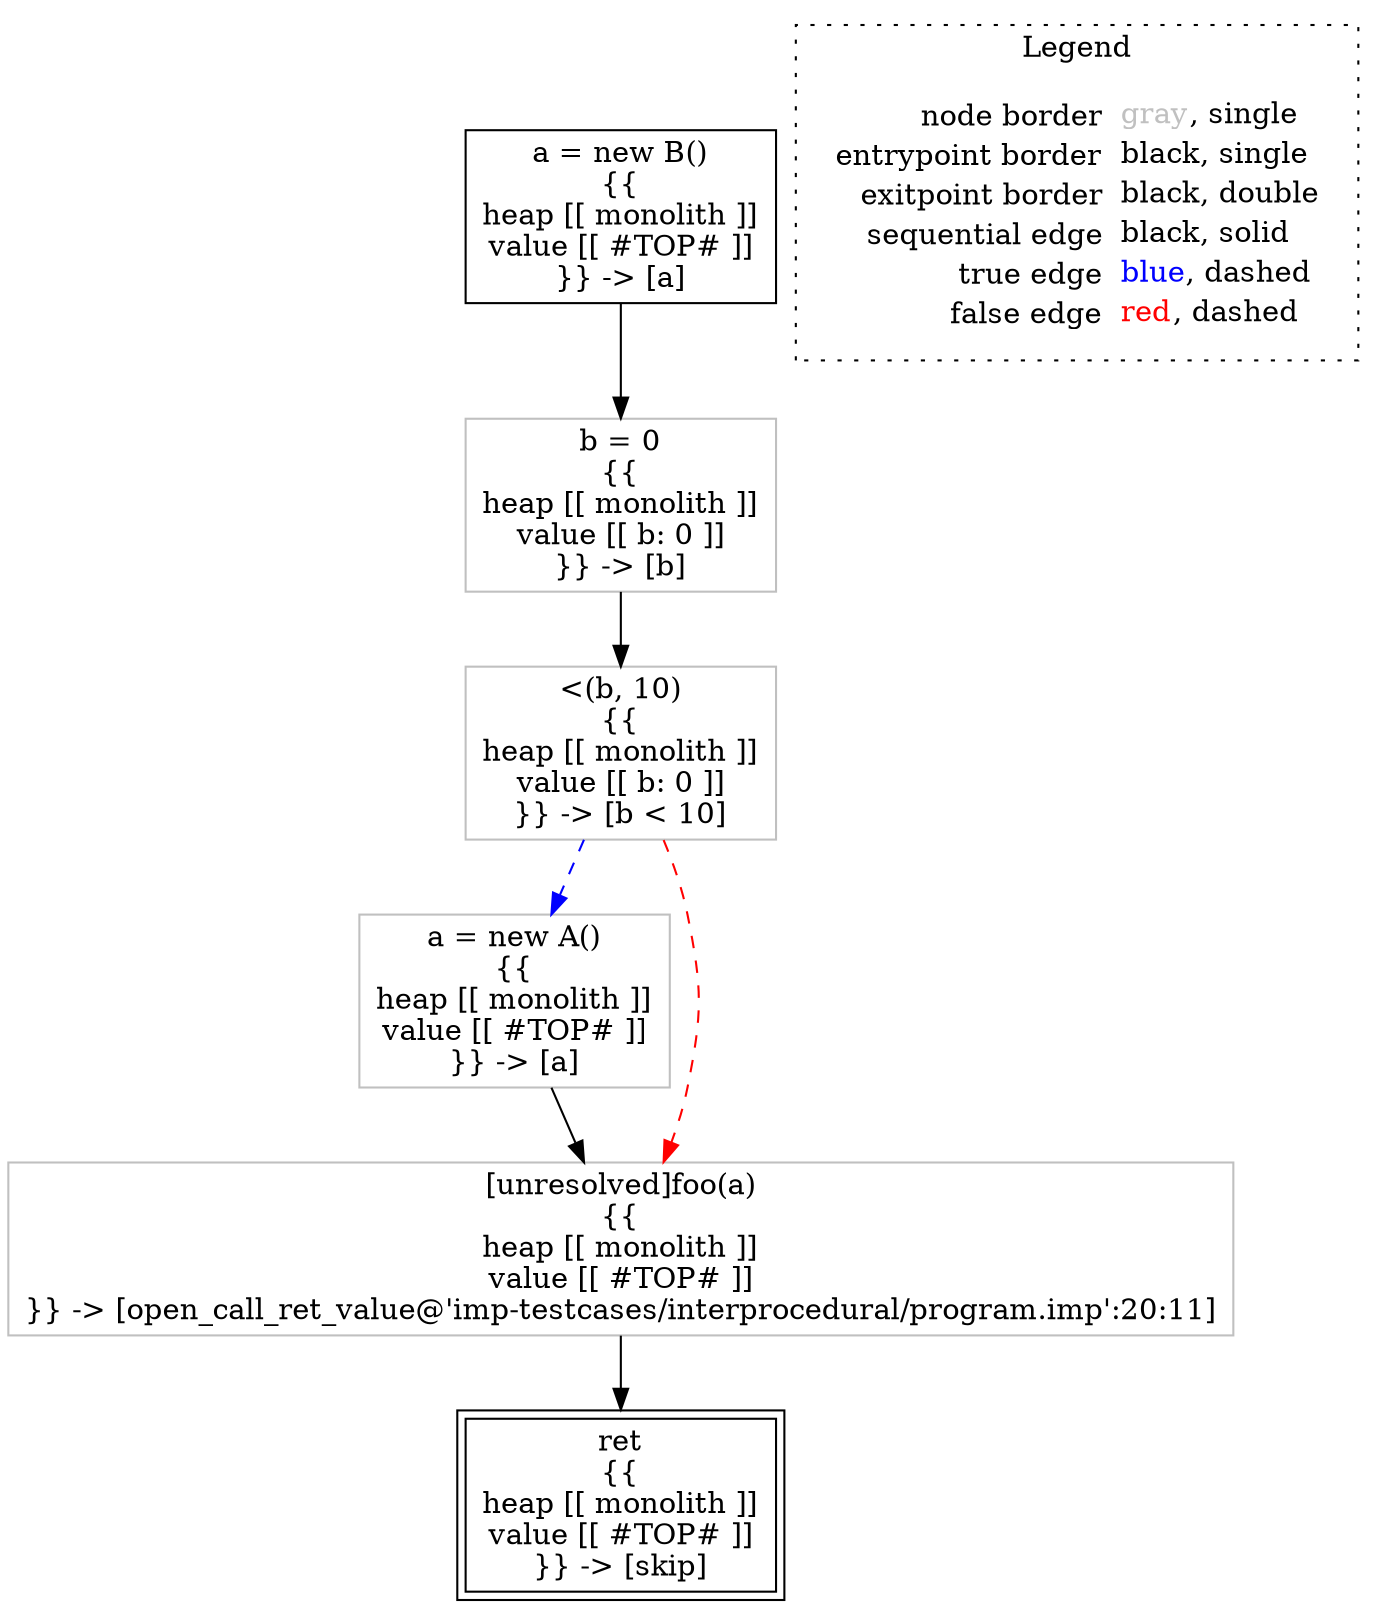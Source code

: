 digraph {
	"node0" [shape="rect",color="black",label=<a = new B()<BR/>{{<BR/>heap [[ monolith ]]<BR/>value [[ #TOP# ]]<BR/>}} -&gt; [a]>];
	"node1" [shape="rect",color="black",peripheries="2",label=<ret<BR/>{{<BR/>heap [[ monolith ]]<BR/>value [[ #TOP# ]]<BR/>}} -&gt; [skip]>];
	"node2" [shape="rect",color="gray",label=<b = 0<BR/>{{<BR/>heap [[ monolith ]]<BR/>value [[ b: 0 ]]<BR/>}} -&gt; [b]>];
	"node3" [shape="rect",color="gray",label=<&lt;(b, 10)<BR/>{{<BR/>heap [[ monolith ]]<BR/>value [[ b: 0 ]]<BR/>}} -&gt; [b &lt; 10]>];
	"node4" [shape="rect",color="gray",label=<a = new A()<BR/>{{<BR/>heap [[ monolith ]]<BR/>value [[ #TOP# ]]<BR/>}} -&gt; [a]>];
	"node5" [shape="rect",color="gray",label=<[unresolved]foo(a)<BR/>{{<BR/>heap [[ monolith ]]<BR/>value [[ #TOP# ]]<BR/>}} -&gt; [open_call_ret_value@'imp-testcases/interprocedural/program.imp':20:11]>];
	"node2" -> "node3" [color="black"];
	"node3" -> "node4" [color="blue",style="dashed"];
	"node3" -> "node5" [color="red",style="dashed"];
	"node4" -> "node5" [color="black"];
	"node5" -> "node1" [color="black"];
	"node0" -> "node2" [color="black"];
subgraph cluster_legend {
	label="Legend";
	style=dotted;
	node [shape=plaintext];
	"legend" [label=<<table border="0" cellpadding="2" cellspacing="0" cellborder="0"><tr><td align="right">node border&nbsp;</td><td align="left"><font color="gray">gray</font>, single</td></tr><tr><td align="right">entrypoint border&nbsp;</td><td align="left"><font color="black">black</font>, single</td></tr><tr><td align="right">exitpoint border&nbsp;</td><td align="left"><font color="black">black</font>, double</td></tr><tr><td align="right">sequential edge&nbsp;</td><td align="left"><font color="black">black</font>, solid</td></tr><tr><td align="right">true edge&nbsp;</td><td align="left"><font color="blue">blue</font>, dashed</td></tr><tr><td align="right">false edge&nbsp;</td><td align="left"><font color="red">red</font>, dashed</td></tr></table>>];
}

}
